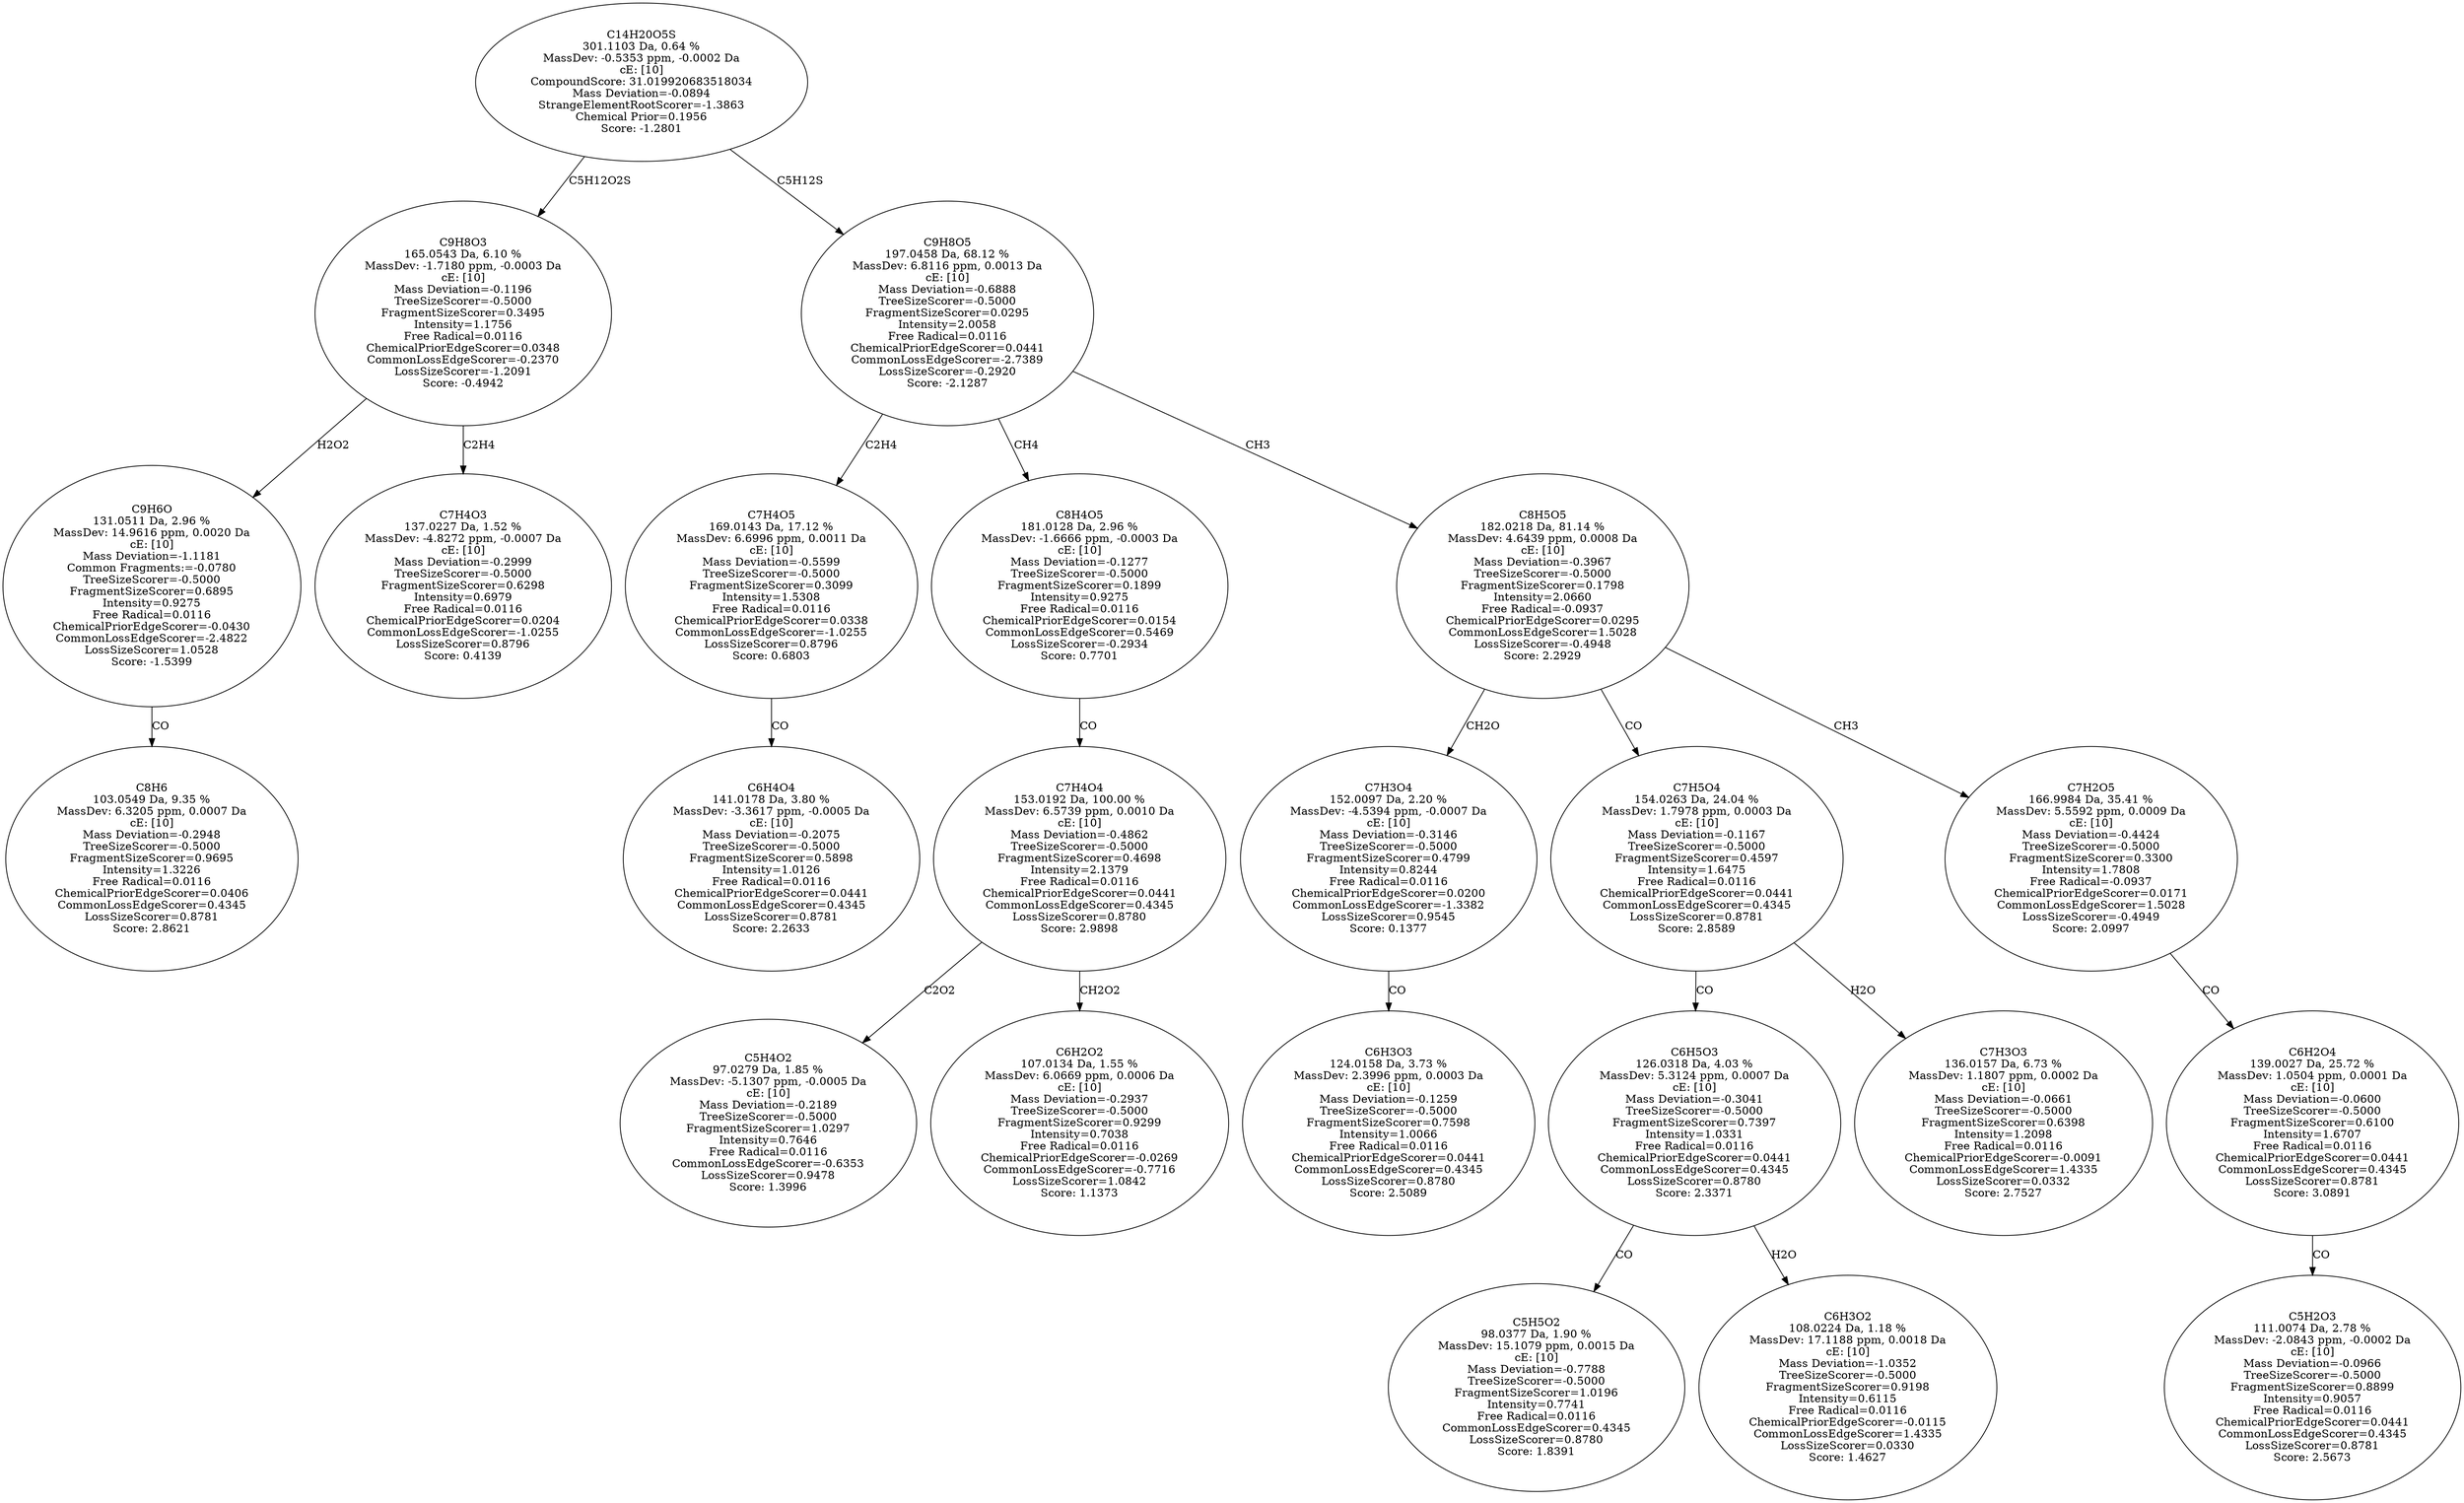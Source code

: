 strict digraph {
v1 [label="C8H6\n103.0549 Da, 9.35 %\nMassDev: 6.3205 ppm, 0.0007 Da\ncE: [10]\nMass Deviation=-0.2948\nTreeSizeScorer=-0.5000\nFragmentSizeScorer=0.9695\nIntensity=1.3226\nFree Radical=0.0116\nChemicalPriorEdgeScorer=0.0406\nCommonLossEdgeScorer=0.4345\nLossSizeScorer=0.8781\nScore: 2.8621"];
v2 [label="C9H6O\n131.0511 Da, 2.96 %\nMassDev: 14.9616 ppm, 0.0020 Da\ncE: [10]\nMass Deviation=-1.1181\nCommon Fragments:=-0.0780\nTreeSizeScorer=-0.5000\nFragmentSizeScorer=0.6895\nIntensity=0.9275\nFree Radical=0.0116\nChemicalPriorEdgeScorer=-0.0430\nCommonLossEdgeScorer=-2.4822\nLossSizeScorer=1.0528\nScore: -1.5399"];
v3 [label="C7H4O3\n137.0227 Da, 1.52 %\nMassDev: -4.8272 ppm, -0.0007 Da\ncE: [10]\nMass Deviation=-0.2999\nTreeSizeScorer=-0.5000\nFragmentSizeScorer=0.6298\nIntensity=0.6979\nFree Radical=0.0116\nChemicalPriorEdgeScorer=0.0204\nCommonLossEdgeScorer=-1.0255\nLossSizeScorer=0.8796\nScore: 0.4139"];
v4 [label="C9H8O3\n165.0543 Da, 6.10 %\nMassDev: -1.7180 ppm, -0.0003 Da\ncE: [10]\nMass Deviation=-0.1196\nTreeSizeScorer=-0.5000\nFragmentSizeScorer=0.3495\nIntensity=1.1756\nFree Radical=0.0116\nChemicalPriorEdgeScorer=0.0348\nCommonLossEdgeScorer=-0.2370\nLossSizeScorer=-1.2091\nScore: -0.4942"];
v5 [label="C6H4O4\n141.0178 Da, 3.80 %\nMassDev: -3.3617 ppm, -0.0005 Da\ncE: [10]\nMass Deviation=-0.2075\nTreeSizeScorer=-0.5000\nFragmentSizeScorer=0.5898\nIntensity=1.0126\nFree Radical=0.0116\nChemicalPriorEdgeScorer=0.0441\nCommonLossEdgeScorer=0.4345\nLossSizeScorer=0.8781\nScore: 2.2633"];
v6 [label="C7H4O5\n169.0143 Da, 17.12 %\nMassDev: 6.6996 ppm, 0.0011 Da\ncE: [10]\nMass Deviation=-0.5599\nTreeSizeScorer=-0.5000\nFragmentSizeScorer=0.3099\nIntensity=1.5308\nFree Radical=0.0116\nChemicalPriorEdgeScorer=0.0338\nCommonLossEdgeScorer=-1.0255\nLossSizeScorer=0.8796\nScore: 0.6803"];
v7 [label="C5H4O2\n97.0279 Da, 1.85 %\nMassDev: -5.1307 ppm, -0.0005 Da\ncE: [10]\nMass Deviation=-0.2189\nTreeSizeScorer=-0.5000\nFragmentSizeScorer=1.0297\nIntensity=0.7646\nFree Radical=0.0116\nCommonLossEdgeScorer=-0.6353\nLossSizeScorer=0.9478\nScore: 1.3996"];
v8 [label="C6H2O2\n107.0134 Da, 1.55 %\nMassDev: 6.0669 ppm, 0.0006 Da\ncE: [10]\nMass Deviation=-0.2937\nTreeSizeScorer=-0.5000\nFragmentSizeScorer=0.9299\nIntensity=0.7038\nFree Radical=0.0116\nChemicalPriorEdgeScorer=-0.0269\nCommonLossEdgeScorer=-0.7716\nLossSizeScorer=1.0842\nScore: 1.1373"];
v9 [label="C7H4O4\n153.0192 Da, 100.00 %\nMassDev: 6.5739 ppm, 0.0010 Da\ncE: [10]\nMass Deviation=-0.4862\nTreeSizeScorer=-0.5000\nFragmentSizeScorer=0.4698\nIntensity=2.1379\nFree Radical=0.0116\nChemicalPriorEdgeScorer=0.0441\nCommonLossEdgeScorer=0.4345\nLossSizeScorer=0.8780\nScore: 2.9898"];
v10 [label="C8H4O5\n181.0128 Da, 2.96 %\nMassDev: -1.6666 ppm, -0.0003 Da\ncE: [10]\nMass Deviation=-0.1277\nTreeSizeScorer=-0.5000\nFragmentSizeScorer=0.1899\nIntensity=0.9275\nFree Radical=0.0116\nChemicalPriorEdgeScorer=0.0154\nCommonLossEdgeScorer=0.5469\nLossSizeScorer=-0.2934\nScore: 0.7701"];
v11 [label="C6H3O3\n124.0158 Da, 3.73 %\nMassDev: 2.3996 ppm, 0.0003 Da\ncE: [10]\nMass Deviation=-0.1259\nTreeSizeScorer=-0.5000\nFragmentSizeScorer=0.7598\nIntensity=1.0066\nFree Radical=0.0116\nChemicalPriorEdgeScorer=0.0441\nCommonLossEdgeScorer=0.4345\nLossSizeScorer=0.8780\nScore: 2.5089"];
v12 [label="C7H3O4\n152.0097 Da, 2.20 %\nMassDev: -4.5394 ppm, -0.0007 Da\ncE: [10]\nMass Deviation=-0.3146\nTreeSizeScorer=-0.5000\nFragmentSizeScorer=0.4799\nIntensity=0.8244\nFree Radical=0.0116\nChemicalPriorEdgeScorer=0.0200\nCommonLossEdgeScorer=-1.3382\nLossSizeScorer=0.9545\nScore: 0.1377"];
v13 [label="C5H5O2\n98.0377 Da, 1.90 %\nMassDev: 15.1079 ppm, 0.0015 Da\ncE: [10]\nMass Deviation=-0.7788\nTreeSizeScorer=-0.5000\nFragmentSizeScorer=1.0196\nIntensity=0.7741\nFree Radical=0.0116\nCommonLossEdgeScorer=0.4345\nLossSizeScorer=0.8780\nScore: 1.8391"];
v14 [label="C6H3O2\n108.0224 Da, 1.18 %\nMassDev: 17.1188 ppm, 0.0018 Da\ncE: [10]\nMass Deviation=-1.0352\nTreeSizeScorer=-0.5000\nFragmentSizeScorer=0.9198\nIntensity=0.6115\nFree Radical=0.0116\nChemicalPriorEdgeScorer=-0.0115\nCommonLossEdgeScorer=1.4335\nLossSizeScorer=0.0330\nScore: 1.4627"];
v15 [label="C6H5O3\n126.0318 Da, 4.03 %\nMassDev: 5.3124 ppm, 0.0007 Da\ncE: [10]\nMass Deviation=-0.3041\nTreeSizeScorer=-0.5000\nFragmentSizeScorer=0.7397\nIntensity=1.0331\nFree Radical=0.0116\nChemicalPriorEdgeScorer=0.0441\nCommonLossEdgeScorer=0.4345\nLossSizeScorer=0.8780\nScore: 2.3371"];
v16 [label="C7H3O3\n136.0157 Da, 6.73 %\nMassDev: 1.1807 ppm, 0.0002 Da\ncE: [10]\nMass Deviation=-0.0661\nTreeSizeScorer=-0.5000\nFragmentSizeScorer=0.6398\nIntensity=1.2098\nFree Radical=0.0116\nChemicalPriorEdgeScorer=-0.0091\nCommonLossEdgeScorer=1.4335\nLossSizeScorer=0.0332\nScore: 2.7527"];
v17 [label="C7H5O4\n154.0263 Da, 24.04 %\nMassDev: 1.7978 ppm, 0.0003 Da\ncE: [10]\nMass Deviation=-0.1167\nTreeSizeScorer=-0.5000\nFragmentSizeScorer=0.4597\nIntensity=1.6475\nFree Radical=0.0116\nChemicalPriorEdgeScorer=0.0441\nCommonLossEdgeScorer=0.4345\nLossSizeScorer=0.8781\nScore: 2.8589"];
v18 [label="C5H2O3\n111.0074 Da, 2.78 %\nMassDev: -2.0843 ppm, -0.0002 Da\ncE: [10]\nMass Deviation=-0.0966\nTreeSizeScorer=-0.5000\nFragmentSizeScorer=0.8899\nIntensity=0.9057\nFree Radical=0.0116\nChemicalPriorEdgeScorer=0.0441\nCommonLossEdgeScorer=0.4345\nLossSizeScorer=0.8781\nScore: 2.5673"];
v19 [label="C6H2O4\n139.0027 Da, 25.72 %\nMassDev: 1.0504 ppm, 0.0001 Da\ncE: [10]\nMass Deviation=-0.0600\nTreeSizeScorer=-0.5000\nFragmentSizeScorer=0.6100\nIntensity=1.6707\nFree Radical=0.0116\nChemicalPriorEdgeScorer=0.0441\nCommonLossEdgeScorer=0.4345\nLossSizeScorer=0.8781\nScore: 3.0891"];
v20 [label="C7H2O5\n166.9984 Da, 35.41 %\nMassDev: 5.5592 ppm, 0.0009 Da\ncE: [10]\nMass Deviation=-0.4424\nTreeSizeScorer=-0.5000\nFragmentSizeScorer=0.3300\nIntensity=1.7808\nFree Radical=-0.0937\nChemicalPriorEdgeScorer=0.0171\nCommonLossEdgeScorer=1.5028\nLossSizeScorer=-0.4949\nScore: 2.0997"];
v21 [label="C8H5O5\n182.0218 Da, 81.14 %\nMassDev: 4.6439 ppm, 0.0008 Da\ncE: [10]\nMass Deviation=-0.3967\nTreeSizeScorer=-0.5000\nFragmentSizeScorer=0.1798\nIntensity=2.0660\nFree Radical=-0.0937\nChemicalPriorEdgeScorer=0.0295\nCommonLossEdgeScorer=1.5028\nLossSizeScorer=-0.4948\nScore: 2.2929"];
v22 [label="C9H8O5\n197.0458 Da, 68.12 %\nMassDev: 6.8116 ppm, 0.0013 Da\ncE: [10]\nMass Deviation=-0.6888\nTreeSizeScorer=-0.5000\nFragmentSizeScorer=0.0295\nIntensity=2.0058\nFree Radical=0.0116\nChemicalPriorEdgeScorer=0.0441\nCommonLossEdgeScorer=-2.7389\nLossSizeScorer=-0.2920\nScore: -2.1287"];
v23 [label="C14H20O5S\n301.1103 Da, 0.64 %\nMassDev: -0.5353 ppm, -0.0002 Da\ncE: [10]\nCompoundScore: 31.019920683518034\nMass Deviation=-0.0894\nStrangeElementRootScorer=-1.3863\nChemical Prior=0.1956\nScore: -1.2801"];
v2 -> v1 [label="CO"];
v4 -> v2 [label="H2O2"];
v4 -> v3 [label="C2H4"];
v23 -> v4 [label="C5H12O2S"];
v6 -> v5 [label="CO"];
v22 -> v6 [label="C2H4"];
v9 -> v7 [label="C2O2"];
v9 -> v8 [label="CH2O2"];
v10 -> v9 [label="CO"];
v22 -> v10 [label="CH4"];
v12 -> v11 [label="CO"];
v21 -> v12 [label="CH2O"];
v15 -> v13 [label="CO"];
v15 -> v14 [label="H2O"];
v17 -> v15 [label="CO"];
v17 -> v16 [label="H2O"];
v21 -> v17 [label="CO"];
v19 -> v18 [label="CO"];
v20 -> v19 [label="CO"];
v21 -> v20 [label="CH3"];
v22 -> v21 [label="CH3"];
v23 -> v22 [label="C5H12S"];
}